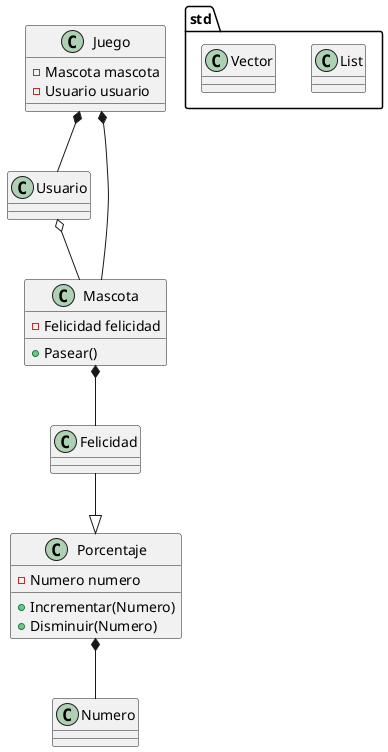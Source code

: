 @startuml foco

package std{
class List
class Vector

}

class Usuario
class Mascota{
    +Pasear()
    -Felicidad felicidad
}
class Juego{
-Mascota mascota
-Usuario usuario    
}
class Felicidad
class Porcentaje{
+Incrementar(Numero)
+Disminuir(Numero)
-Numero numero    
}
class Numero

Usuario o-- Mascota
Mascota *-- Felicidad
Juego *-- Usuario
Juego *-- Mascota
Felicidad --|> Porcentaje
Porcentaje *-- Numero
@enduml